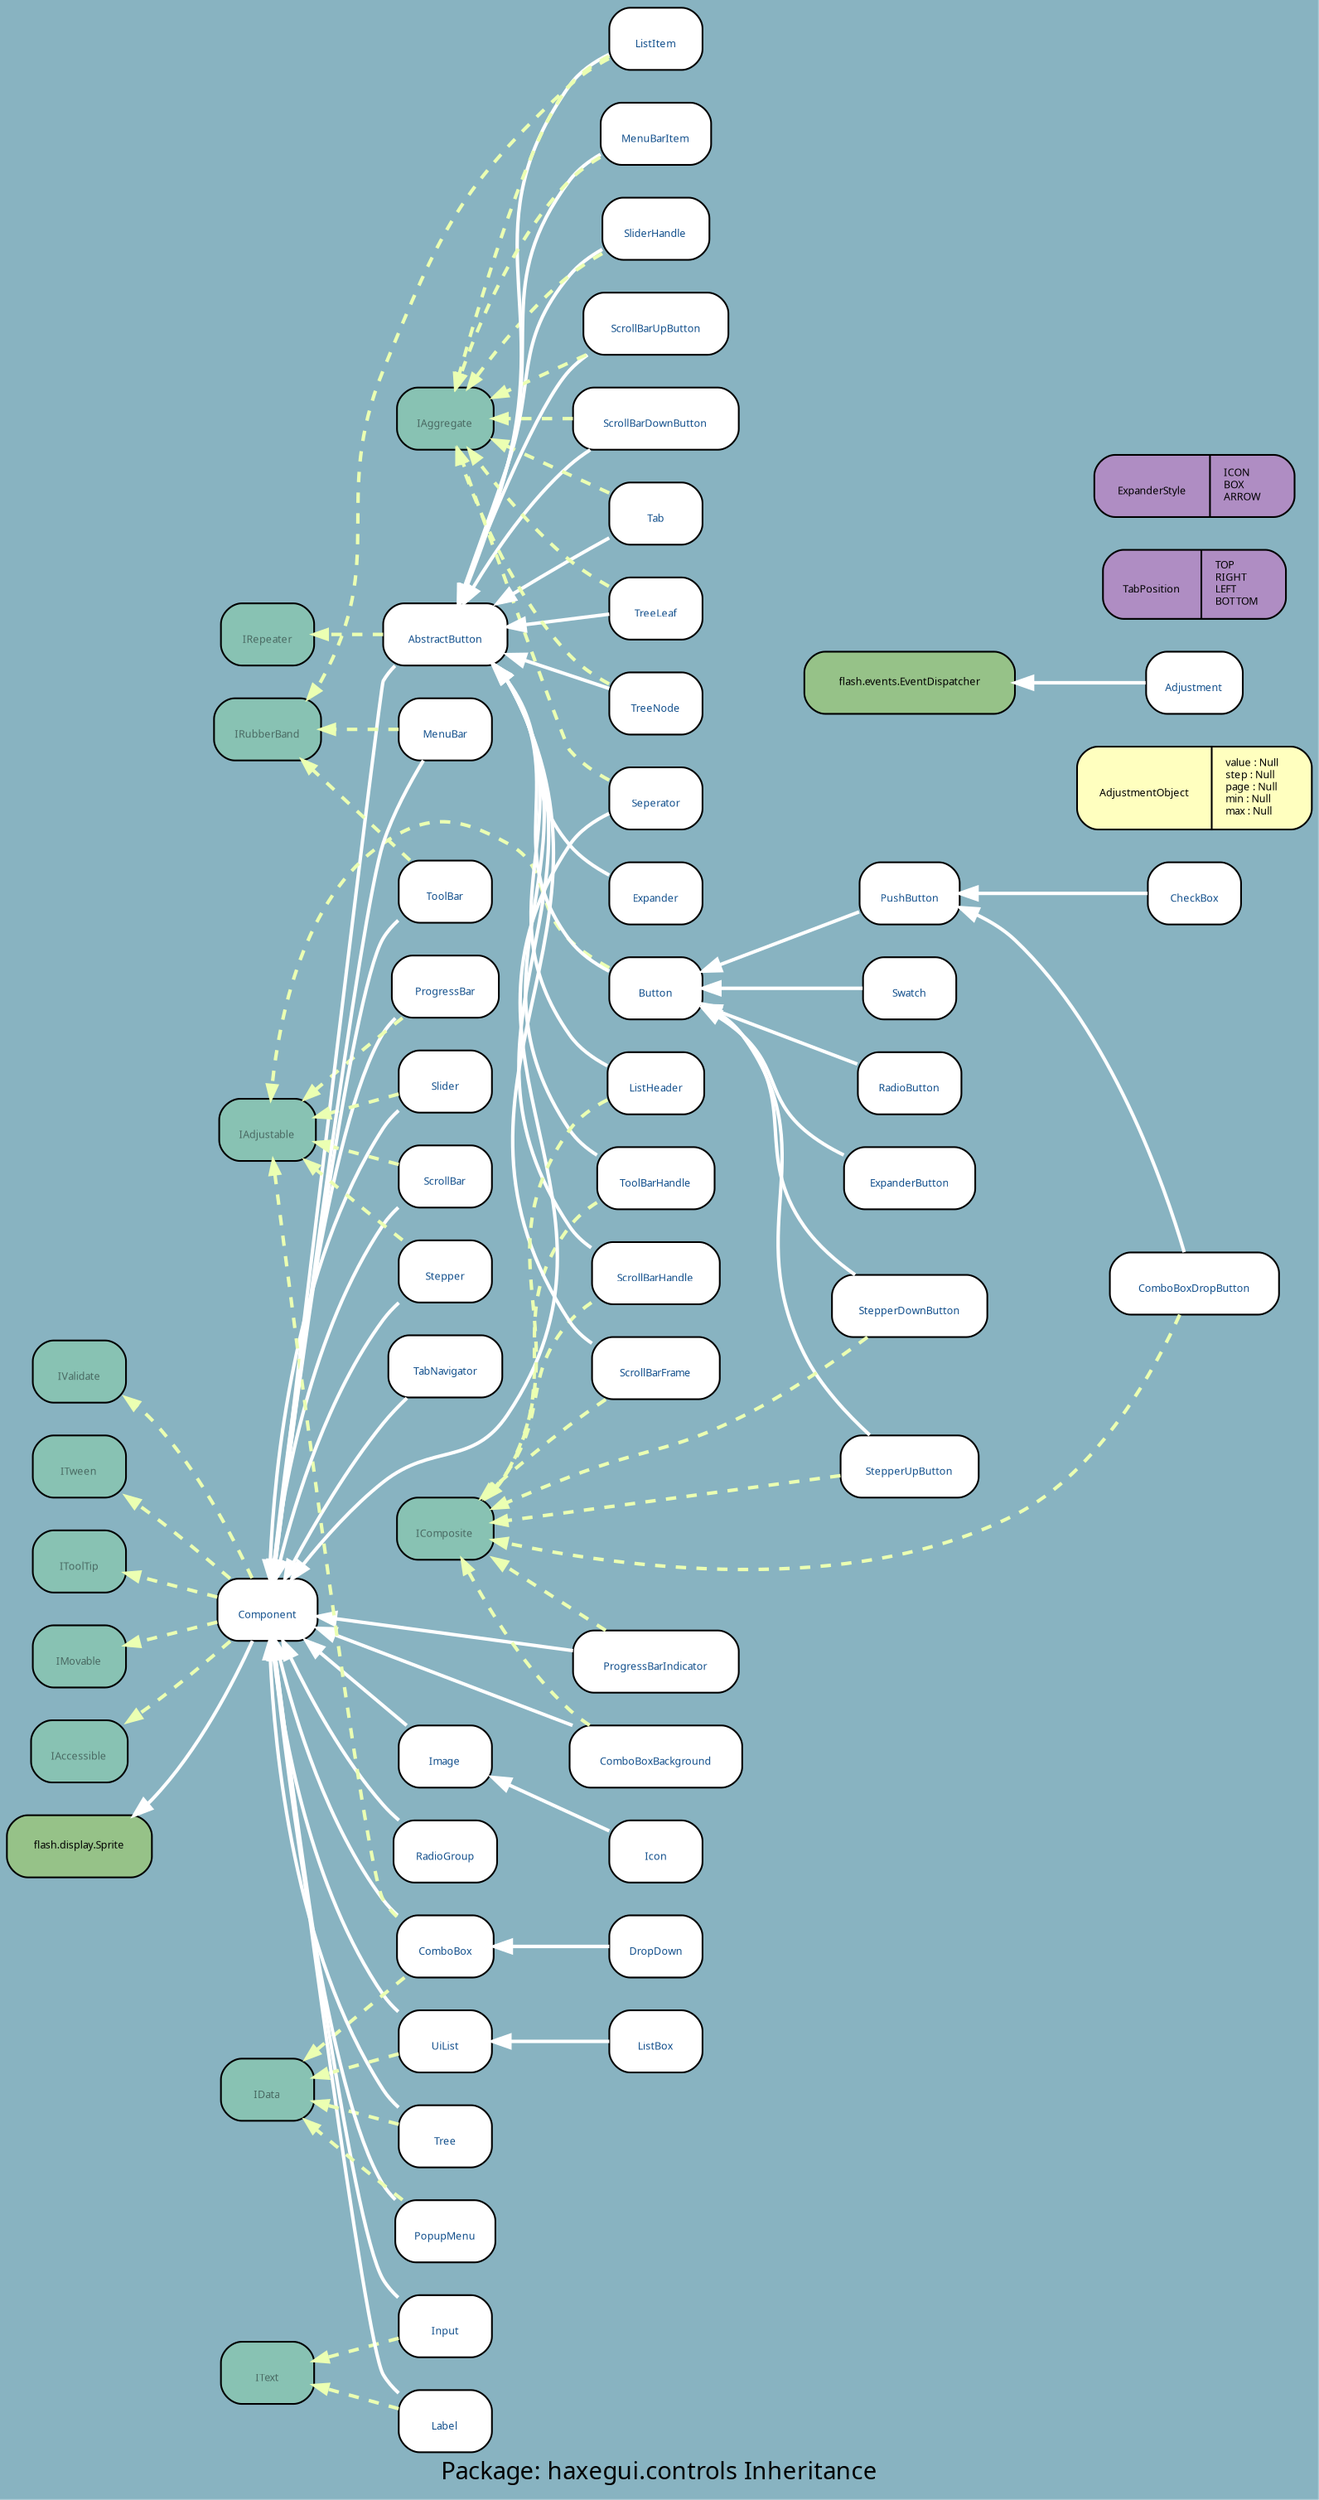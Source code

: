 digraph uml {
	graph [label="Package: haxegui.controls Inheritance", ratio=compress, rankdir=RL, smoothing=avg_dist, overlap=compress, packMode="graph", labelloc=c, fontname="DejaVu Sans Condenesed", fontsize=14, bgcolor="#88B3C1", fontcolor=black];
	node [label="\N", style="rounded,filled", fillcolor="#96c288", fontcolor="#104E8B", fontname="FFF Harmony", fontsize=6, shape=record, color=black];
	edge [fontname=Sans, fontsize=8, minlen="1.2", color=black, fontcolor=black];
	graph [lp="382,12",
		bb="0,0,764,1417"];
	"haxegui.controls.IValidate" [label="{\nIValidate}", fillcolor="#88c2b3", fontcolor="#496962", URL="../types/haxegui/controls/IValidate.html", tooltip="\nIValidate", portPos=w, pos="42,640", rects="15,622,69,658", width="0.75", height="0.50"];
	"haxegui.controls.ITween" [label="{\nITween}", fillcolor="#88c2b3", fontcolor="#496962", URL="../types/haxegui/controls/ITween.html", tooltip="\nITween", portPos=w, pos="42,586", rects="15,568,69,604", width="0.75", height="0.50"];
	"haxegui.controls.IToolTip" [label="{\nIToolTip}", fillcolor="#88c2b3", fontcolor="#496962", URL="../types/haxegui/controls/IToolTip.html", tooltip="\nIToolTip", portPos=w, pos="42,532", rects="15,514,69,550", width="0.75", height="0.50"];
	"haxegui.controls.IMovable" [label="{\nIMovable}", fillcolor="#88c2b3", fontcolor="#496962", URL="../types/haxegui/controls/IMovable.html", tooltip="\nIMovable", portPos=w, pos="42,478", rects="15,460,69,496", width="0.75", height="0.50"];
	"haxegui.controls.IAccessible" [label="{\nIAccessible}", fillcolor="#88c2b3", fontcolor="#496962", URL="../types/haxegui/controls/IAccessible.html", tooltip="\nIAccessible", portPos=w, pos="42,424", rects="14,406,70,442", width="0.78", height="0.50"];
	"haxegui.controls.Component" [label="{\nComponent}", fillcolor=white, URL="../types/haxegui/controls/Component.html", tooltip="\nComponent", portPos=w, pos="152,505", rects="123,487,181,523", width="0.81", height="0.50"];
	"flash.display.Sprite" [fontcolor=black, pos="42,370", rects="0,352,84,388", width="1.17", height="0.50"];
	"haxegui.controls.IComposite" [label="{\nIComposite}", fillcolor="#88c2b3", fontcolor="#496962", URL="../types/haxegui/controls/IComposite.html", tooltip="\nIComposite", portPos=w, pos="257,551", rects="229,533,285,569", width="0.78", height="0.50"];
	"haxegui.controls.ProgressBarIndicator" [label="{\nProgressBarIndicator}", fillcolor=white, URL="../types/haxegui/controls/ProgressBarIndicator.html", tooltip="\nProgressBarIndicator", portPos=w, pos="381,475", rects="333,457,429,493", width="1.33", height="0.50"];
	"haxegui.controls.IAdjustable" [label="{\nIAdjustable}", fillcolor="#88c2b3", fontcolor="#496962", URL="../types/haxegui/controls/IAdjustable.html", tooltip="\nIAdjustable", portPos=w, pos="152,778", rects="124,760,180,796", width="0.78", height="0.50"];
	"haxegui.controls.ProgressBar" [label="{\nProgressBar}", fillcolor=white, URL="../types/haxegui/controls/ProgressBar.html", tooltip="\nProgressBar", portPos=w, pos="257,859", rects="226,841,289,877", width="0.86", height="0.50"];
	"haxegui.controls.IRepeater" [label="{\nIRepeater}", fillcolor="#88c2b3", fontcolor="#496962", URL="../types/haxegui/controls/IRepeater.html", tooltip="\nIRepeater", portPos=w, pos="152,1059", rects="125,1041,179,1077", width="0.75", height="0.50"];
	"haxegui.controls.AbstractButton" [label="{\nAbstractButton}", fillcolor=white, URL="../types/haxegui/controls/AbstractButton.html", tooltip="\nAbstractButton", portPos=w, pos="257,1059", rects="221,1041,294,1077", width="1.00", height="0.50"];
	"haxegui.controls.IAggregate" [label="{\nIAggregate}", fillcolor="#88c2b3", fontcolor="#496962", URL="../types/haxegui/controls/IAggregate.html", tooltip="\nIAggregate", portPos=w, pos="257,1183", rects="229,1165,286,1201", width="0.78", height="0.50"];
	"haxegui.controls.SliderHandle" [label="{\nSliderHandle}", fillcolor=white, URL="../types/haxegui/controls/SliderHandle.html", tooltip="\nSliderHandle", portPos=w, pos="381,1291", rects="350,1273,412,1309", width="0.86", height="0.50"];
	"haxegui.controls.Slider" [label="{\nSlider}", fillcolor=white, URL="../types/haxegui/controls/Slider.html", tooltip="\nSlider", portPos=w, pos="257,805", rects="230,787,284,823", width="0.75", height="0.50"];
	"haxegui.controls.IText" [label="{\nIText}", fillcolor="#88c2b3", fontcolor="#496962", URL="../types/haxegui/controls/IText.html", tooltip="\nIText", portPos=w, pos="152,70", rects="125,52,179,88", width="0.75", height="0.50"];
	"haxegui.controls.IRubberBand" [label="{\nIRubberBand}", fillcolor="#88c2b3", fontcolor="#496962", URL="../types/haxegui/controls/IRubberBand.html", tooltip="\nIRubberBand", portPos=w, pos="152,1005", rects="121,987,184,1023", width="0.86", height="0.50"];
	"haxegui.controls.ToolBarHandle" [label="{\nToolBarHandle}", fillcolor=white, URL="../types/haxegui/controls/ToolBarHandle.html", tooltip="\nToolBarHandle", portPos=w, pos="381,751", rects="347,733,416,769", width="0.94", height="0.50"];
	"haxegui.controls.ToolBar" [label="{\nToolBar}", fillcolor=white, URL="../types/haxegui/controls/ToolBar.html", tooltip="\nToolBar", portPos=w, pos="257,913", rects="230,895,284,931", width="0.75", height="0.50"];
	"haxegui.controls.Input" [label="{\nInput}", fillcolor=white, URL="../types/haxegui/controls/Input.html", tooltip="\nInput", portPos=w, pos="257,97", rects="230,79,284,115", width="0.75", height="0.50"];
	"haxegui.controls.RadioGroup" [label="{\nRadioGroup}", fillcolor=white, URL="../types/haxegui/controls/RadioGroup.html", tooltip="\nRadioGroup", portPos=w, pos="257,367", rects="227,349,287,385", width="0.83", height="0.50"];
	"haxegui.controls.Button" [label="{\nButton}", fillcolor=white, URL="../types/haxegui/controls/Button.html", tooltip="\nButton", portPos=w, pos="381,859", rects="354,841,408,877", width="0.75", height="0.50"];
	"haxegui.controls.RadioButton" [label="{\nRadioButton}", fillcolor=white, URL="../types/haxegui/controls/RadioButton.html", tooltip="\nRadioButton", portPos=w, pos="530,805", rects="500,787,561,823", width="0.83", height="0.50"];
	"haxegui.controls.AdjustmentObject" [label="{\nAdjustmentObject|value : Null\lstep : Null\lpage : Null\lmin : Null\lmax : Null\l}", fillcolor="#ffffbf", fontcolor=black, pos="696,973", rects="628,949,710,997 710,949,764,997", width="1.89", height="0.67"];
	"haxegui.controls.Adjustment" [label="{\nAdjustment}", fillcolor=white, URL="../types/haxegui/controls/Adjustment.html", tooltip="\nAdjustment", portPos=w, pos="696,1033", rects="668,1015,725,1051", width="0.78", height="0.50"];
	"flash.events.EventDispatcher" [fontcolor=black, pos="530,1033", rects="469,1015,592,1051", width="1.69", height="0.50"];
	"haxegui.controls.ScrollBarUpButton" [label="{\nScrollBarUpButton}", fillcolor=white, URL="../types/haxegui/controls/ScrollBarUpButton.html", tooltip="\nScrollBarUpButton", portPos=w, pos="381,1237", rects="339,1219,424,1255", width="1.17", height="0.50"];
	"haxegui.controls.ScrollBarDownButton" [label="{\nScrollBarDownButton}", fillcolor=white, URL="../types/haxegui/controls/ScrollBarDownButton.html", tooltip="\nScrollBarDownButton", portPos=w, pos="381,1183", rects="333,1165,429,1201", width="1.33", height="0.50"];
	"haxegui.controls.ScrollBarHandle" [label="{\nScrollBarHandle}", fillcolor=white, URL="../types/haxegui/controls/ScrollBarHandle.html", tooltip="\nScrollBarHandle", portPos=w, pos="381,697", rects="344,679,419,715", width="1.03", height="0.50"];
	"haxegui.controls.ScrollBarFrame" [label="{\nScrollBarFrame}", fillcolor=white, URL="../types/haxegui/controls/ScrollBarFrame.html", tooltip="\nScrollBarFrame", portPos=w, pos="381,643", rects="344,625,419,661", width="1.03", height="0.50"];
	"haxegui.controls.ScrollBar" [label="{\nScrollBar}", fillcolor=white, URL="../types/haxegui/controls/ScrollBar.html", tooltip="\nScrollBar", portPos=w, pos="257,751", rects="230,733,284,769", width="0.75", height="0.50"];
	"haxegui.controls.Seperator" [label="{\nSeperator}", fillcolor=white, URL="../types/haxegui/controls/Seperator.html", tooltip="\nSeperator", portPos=w, pos="381,967", rects="354,949,408,985", width="0.75", height="0.50"];
	"haxegui.controls.Tab" [label="{\nTab}", fillcolor=white, URL="../types/haxegui/controls/Tab.html", tooltip="\nTab", portPos=w, pos="381,1129", rects="354,1111,408,1147", width="0.75", height="0.50"];
	"haxegui.controls.TabPosition" [label="{\nTabPosition|TOP\lRIGHT\lLEFT\lBOTTOM\l}", fillcolor="#af8dc3", fontcolor=black, pos="696,1089", rects="643,1069,701,1109 701,1069,749,1109", width="1.47", height="0.56"];
	"haxegui.controls.TabNavigator" [label="{\nTabNavigator}", fillcolor=white, URL="../types/haxegui/controls/TabNavigator.html", tooltip="\nTabNavigator", portPos=w, pos="257,643", rects="224,625,290,661", width="0.92", height="0.50"];
	"haxegui.controls.ExpanderStyle" [label="{\nExpanderStyle|ICON\lBOX\lARROW\l}", fillcolor="#af8dc3", fontcolor=black, pos="696,1145", rects="638,1127,709,1163 709,1127,754,1163", width="1.61", height="0.50"];
	"haxegui.controls.ExpanderButton" [label="{\nExpanderButton}", fillcolor=white, URL="../types/haxegui/controls/ExpanderButton.html", tooltip="\nExpanderButton", portPos=w, pos="530,751", rects="492,733,569,769", width="1.06", height="0.50"];
	"haxegui.controls.Expander" [label="{\nExpander}", fillcolor=white, URL="../types/haxegui/controls/Expander.html", tooltip="\nExpander", portPos=w, pos="381,913", rects="354,895,408,931", width="0.75", height="0.50"];
	"haxegui.controls.ListHeader" [label="{\nListHeader}", fillcolor=white, URL="../types/haxegui/controls/ListHeader.html", tooltip="\nListHeader", portPos=w, pos="381,805", rects="353,787,409,823", width="0.78", height="0.50"];
	"haxegui.controls.ListItem" [label="{\nListItem}", fillcolor=white, URL="../types/haxegui/controls/ListItem.html", tooltip="\nListItem", portPos=w, pos="381,1399", rects="354,1381,408,1417", width="0.75", height="0.50"];
	"haxegui.controls.IData" [label="{\nIData}", fillcolor="#88c2b3", fontcolor="#496962", URL="../types/haxegui/controls/IData.html", tooltip="\nIData", portPos=w, pos="152,232", rects="125,214,179,250", width="0.75", height="0.50"];
	"haxegui.controls.UiList" [label="{\nUiList}", fillcolor=white, URL="../types/haxegui/controls/UiList.html", tooltip="\nUiList", portPos=w, pos="257,259", rects="230,241,284,277", width="0.75", height="0.50"];
	"haxegui.controls.ListBox" [label="{\nListBox}", fillcolor=white, URL="../types/haxegui/controls/ListBox.html", tooltip="\nListBox", portPos=w, pos="381,259", rects="354,241,408,277", width="0.75", height="0.50"];
	"haxegui.controls.Image" [label="{\nImage}", fillcolor=white, URL="../types/haxegui/controls/Image.html", tooltip="\nImage", portPos=w, pos="257,421", rects="230,403,284,439", width="0.75", height="0.50"];
	"haxegui.controls.Icon" [label="{\nIcon}", fillcolor=white, URL="../types/haxegui/controls/Icon.html", tooltip="\nIcon", portPos=w, pos="381,367", rects="354,349,408,385", width="0.75", height="0.50"];
	"haxegui.controls.Label" [label="{\nLabel}", fillcolor=white, URL="../types/haxegui/controls/Label.html", tooltip="\nLabel", portPos=w, pos="257,43", rects="230,25,284,61", width="0.75", height="0.50"];
	"haxegui.controls.PushButton" [label="{\nPushButton}", fillcolor=white, URL="../types/haxegui/controls/PushButton.html", tooltip="\nPushButton", portPos=w, pos="530,913", rects="501,895,560,931", width="0.81", height="0.50"];
	"haxegui.controls.ComboBoxDropButton" [label="{\nComboBoxDropButton}", fillcolor=white, URL="../types/haxegui/controls/ComboBoxDropButton.html", tooltip="\nComboBoxDropButton", portPos=w, pos="696,690", rects="647,672,746,708", width="1.36", height="0.50"];
	"haxegui.controls.ComboBoxBackground" [label="{\nComboBoxBackground}", fillcolor=white, URL="../types/haxegui/controls/ComboBoxBackground.html", tooltip="\nComboBoxBackground", portPos=w, pos="381,421", rects="331,403,432,439", width="1.39", height="0.50"];
	"haxegui.controls.ComboBox" [label="{\nComboBox}", fillcolor=white, URL="../types/haxegui/controls/ComboBox.html", tooltip="\nComboBox", portPos=w, pos="257,313", rects="229,295,285,331", width="0.78", height="0.50"];
	"haxegui.controls.DropDown" [label="{\nDropDown}", fillcolor=white, URL="../types/haxegui/controls/DropDown.html", tooltip="\nDropDown", portPos=w, pos="381,313", rects="354,295,408,331", width="0.75", height="0.50"];
	"haxegui.controls.StepperUpButton" [label="{\nStepperUpButton}", fillcolor=white, URL="../types/haxegui/controls/StepperUpButton.html", tooltip="\nStepperUpButton", portPos=w, pos="530,586", rects="490,568,571,604", width="1.11", height="0.50"];
	"haxegui.controls.StepperDownButton" [label="{\nStepperDownButton}", fillcolor=white, URL="../types/haxegui/controls/StepperDownButton.html", tooltip="\nStepperDownButton", portPos=w, pos="530,678", rects="485,660,576,696", width="1.25", height="0.50"];
	"haxegui.controls.Stepper" [label="{\nStepper}", fillcolor=white, URL="../types/haxegui/controls/Stepper.html", tooltip="\nStepper", portPos=w, pos="257,697", rects="230,679,284,715", width="0.75", height="0.50"];
	"haxegui.controls.Swatch" [label="{\nSwatch}", fillcolor=white, URL="../types/haxegui/controls/Swatch.html", tooltip="\nSwatch", portPos=w, pos="530,859", rects="503,841,557,877", width="0.75", height="0.50"];
	"haxegui.controls.TreeLeaf" [label="{\nTreeLeaf}", fillcolor=white, URL="../types/haxegui/controls/TreeLeaf.html", tooltip="\nTreeLeaf", portPos=w, pos="381,1075", rects="354,1057,408,1093", width="0.75", height="0.50"];
	"haxegui.controls.TreeNode" [label="{\nTreeNode}", fillcolor=white, URL="../types/haxegui/controls/TreeNode.html", tooltip="\nTreeNode", portPos=w, pos="381,1021", rects="354,1003,408,1039", width="0.75", height="0.50"];
	"haxegui.controls.Tree" [label="{\nTree}", fillcolor=white, URL="../types/haxegui/controls/Tree.html", tooltip="\nTree", portPos=w, pos="257,205", rects="230,187,284,223", width="0.75", height="0.50"];
	"haxegui.controls.MenuBarItem" [label="{\nMenuBarItem}", fillcolor=white, URL="../types/haxegui/controls/MenuBarItem.html", tooltip="\nMenuBarItem", portPos=w, pos="381,1345", rects="349,1327,413,1363", width="0.89", height="0.50"];
	"haxegui.controls.MenuBar" [label="{\nMenuBar}", fillcolor=white, URL="../types/haxegui/controls/MenuBar.html", tooltip="\nMenuBar", portPos=w, pos="257,1005", rects="230,987,284,1023", width="0.75", height="0.50"];
	"haxegui.controls.CheckBox" [label="{\nCheckBox}", fillcolor=white, URL="../types/haxegui/controls/CheckBox.html", tooltip="\nCheckBox", portPos=w, pos="696,913", rects="669,895,723,931", width="0.75", height="0.50"];
	"haxegui.controls.PopupMenu" [label="{\nPopupMenu}", fillcolor=white, URL="../types/haxegui/controls/PopupMenu.html", tooltip="\nPopupMenu", portPos=w, pos="257,151", rects="228,133,287,169", width="0.81", height="0.50"];
	"haxegui.controls.Component" -> "flash.display.Sprite" [color=white, style=bold, arrowhead=normal, arrowsize="1.0", pos="e,73,388 143,487 132,464 110,425 84,397 83,396 82,395 81,394"];
	"haxegui.controls.Component" -> "haxegui.controls.IValidate" [color="#ebffb2", style="dashed, bold", arrowhead=normal, arrowsize="0.75", pos="e,69,625 144,523 132,546 110,586 84,613 82,615 79,618 75,620"];
	"haxegui.controls.Component" -> "haxegui.controls.ITween" [color="#ebffb2", style="dashed, bold", arrowhead=normal, arrowsize="0.75", pos="e,69,569 130,523 117,534 100,548 84,559 81,561 78,563 76,565"];
	"haxegui.controls.Component" -> "haxegui.controls.IToolTip" [color="#ebffb2", style="dashed, bold", arrowhead=normal, arrowsize="0.75", pos="e,69,525 123,512 108,515 92,520 76,523"];
	"haxegui.controls.Component" -> "haxegui.controls.IMovable" [color="#ebffb2", style="dashed, bold", arrowhead=normal, arrowsize="0.75", pos="e,69,485 123,498 108,495 92,490 76,487"];
	"haxegui.controls.Component" -> "haxegui.controls.IAccessible" [color="#ebffb2", style="dashed, bold", arrowhead=normal, arrowsize="0.75", pos="e,70,442 130,487 117,476 100,463 84,451 81,449 79,448 77,446"];
	"haxegui.controls.ProgressBarIndicator" -> "haxegui.controls.Component" [color=white, style=bold, arrowhead=normal, arrowsize="1.0", pos="e,181,501 333,481 291,487 230,495 191,500"];
	"haxegui.controls.ProgressBarIndicator" -> "haxegui.controls.IComposite" [color="#ebffb2", style="dashed, bold", arrowhead=normal, arrowsize="0.75", pos="e,285,533 352,493 334,504 311,518 292,529"];
	"haxegui.controls.ProgressBar" -> "haxegui.controls.Component" [color=white, style=bold, arrowhead=normal, arrowsize="1.0", pos="e,154,523 227,841 225,838 222,835 220,832 188,782 164,603 155,533"];
	"haxegui.controls.ProgressBar" -> "haxegui.controls.IAdjustable" [color="#ebffb2", style="dashed, bold", arrowhead=normal, arrowsize="0.75", pos="e,175,796 232,841 228,838 224,835 220,832 207,822 193,811 181,801"];
	"haxegui.controls.AbstractButton" -> "haxegui.controls.Component" [color=white, style=bold, arrowhead=normal, arrowsize="1.0", pos="e,154,523 227,1041 224,1038 222,1035 220,1032 187,977 192,813 184,751 173,671 161,579 155,533"];
	"haxegui.controls.AbstractButton" -> "haxegui.controls.IRepeater" [color="#ebffb2", style="dashed, bold", arrowhead=normal, arrowsize="0.75", pos="e,179,1059 221,1059 210,1059 198,1059 187,1059"];
	"haxegui.controls.SliderHandle" -> "haxegui.controls.AbstractButton" [color=white, style=bold, arrowhead=normal, arrowsize="1.0", pos="e,264,1077 350,1279 343,1275 335,1270 330,1264 297,1225 311,1203 294,1156 285,1132 276,1105 268,1086"];
	"haxegui.controls.SliderHandle" -> "haxegui.controls.IAggregate" [color="#ebffb2", style="dashed, bold", arrowhead=normal, arrowsize="0.75", pos="e,270,1201 350,1276 343,1273 336,1269 330,1264 309,1247 288,1225 275,1207"];
	"haxegui.controls.Slider" -> "haxegui.controls.Component" [color=white, style=bold, arrowhead=normal, arrowsize="1.0", pos="e,155,523 230,788 226,785 223,782 220,778 193,737 167,595 157,533"];
	"haxegui.controls.Slider" -> "haxegui.controls.IAdjustable" [color="#ebffb2", style="dashed, bold", arrowhead=normal, arrowsize="0.75", pos="e,180,785 230,798 217,795 202,790 187,787"];
	"haxegui.controls.ToolBarHandle" -> "haxegui.controls.AbstractButton" [color=white, style=bold, arrowhead=normal, arrowsize="1.0", pos="e,287,1041 347,763 340,767 334,772 330,778 264,871 352,934 294,1032 294,1032 293,1033 293,1033"];
	"haxegui.controls.ToolBarHandle" -> "haxegui.controls.IComposite" [color="#ebffb2", style="dashed, bold", arrowhead=normal, arrowsize="0.75", pos="e,282,569 347,738 340,734 334,730 330,724 289,673 328,638 294,583 292,580 290,577 288,575"];
	"haxegui.controls.ToolBar" -> "haxegui.controls.Component" [color=white, style=bold, arrowhead=normal, arrowsize="1.0", pos="e,154,523 230,897 226,894 222,890 220,886 201,855 167,616 155,533"];
	"haxegui.controls.ToolBar" -> "haxegui.controls.IRubberBand" [color="#ebffb2", style="dashed, bold", arrowhead=normal, arrowsize="0.75", pos="e,173,987 236,931 220,945 196,966 179,982"];
	"haxegui.controls.Input" -> "haxegui.controls.Component" [color=white, style=bold, arrowhead=normal, arrowsize="1.0", pos="e,154,487 230,113 226,116 222,120 220,124 201,155 167,394 155,477"];
	"haxegui.controls.Input" -> "haxegui.controls.IText" [color="#ebffb2", style="dashed, bold", arrowhead=normal, arrowsize="0.75", pos="e,179,77 230,90 216,87 201,82 186,79"];
	"haxegui.controls.RadioGroup" -> "haxegui.controls.Component" [color=white, style=bold, arrowhead=normal, arrowsize="1.0", pos="e,160,487 230,385 226,388 223,391 220,394 196,419 176,454 164,478"];
	"haxegui.controls.Button" -> "haxegui.controls.AbstractButton" [color=white, style=bold, arrowhead=normal, arrowsize="1.0", pos="e,286,1041 354,868 345,872 336,878 330,886 288,938 331,976 294,1032 294,1032 293,1033 293,1033"];
	"haxegui.controls.Button" -> "haxegui.controls.IAdjustable" [color="#ebffb2", style="dashed, bold", arrowhead=normal, arrowsize="0.75", pos="e,153,796 354,870 346,874 337,879 330,886 308,905 319,926 294,940 265,955 247,958 220,940 173,909 159,841 154,803"];
	"haxegui.controls.RadioButton" -> "haxegui.controls.Button" [color=white, style=bold, arrowhead=normal, arrowsize="1.0", pos="e,408,849 500,816 476,825 443,837 418,846"];
	"haxegui.controls.Adjustment" -> "flash.events.EventDispatcher" [color=white, style=bold, arrowhead=normal, arrowsize="1.0", pos="e,592,1033 668,1033 650,1033 625,1033 602,1033"];
	"haxegui.controls.ScrollBarUpButton" -> "haxegui.controls.AbstractButton" [color=white, style=bold, arrowhead=normal, arrowsize="1.0", pos="e,264,1077 341,1219 337,1216 333,1213 330,1210 312,1191 283,1125 268,1087"];
	"haxegui.controls.ScrollBarUpButton" -> "haxegui.controls.IAggregate" [color="#ebffb2", style="dashed, bold", arrowhead=normal, arrowsize="0.75", pos="e,286,1196 339,1219 324,1212 308,1205 293,1199"];
	"haxegui.controls.ScrollBarDownButton" -> "haxegui.controls.AbstractButton" [color=white, style=bold, arrowhead=normal, arrowsize="1.0", pos="e,267,1077 343,1165 338,1162 334,1159 330,1156 306,1135 286,1107 272,1086"];
	"haxegui.controls.ScrollBarDownButton" -> "haxegui.controls.IAggregate" [color="#ebffb2", style="dashed, bold", arrowhead=normal, arrowsize="0.75", pos="e,286,1183 333,1183 320,1183 306,1183 294,1183"];
	"haxegui.controls.ScrollBarHandle" -> "haxegui.controls.AbstractButton" [color=white, style=bold, arrowhead=normal, arrowsize="1.0", pos="e,287,1041 344,711 338,714 334,719 330,724 252,837 363,912 294,1032 294,1032 293,1033 293,1033"];
	"haxegui.controls.ScrollBarHandle" -> "haxegui.controls.IComposite" [color="#ebffb2", style="dashed, bold", arrowhead=normal, arrowsize="0.75", pos="e,281,569 344,681 339,678 334,674 330,670 301,639 318,617 294,583 292,580 289,577 287,574"];
	"haxegui.controls.ScrollBarFrame" -> "haxegui.controls.AbstractButton" [color=white, style=bold, arrowhead=normal, arrowsize="1.0", pos="e,287,1041 344,657 338,660 334,665 330,670 239,804 374,891 294,1032 294,1032 293,1033 293,1033"];
	"haxegui.controls.ScrollBarFrame" -> "haxegui.controls.IComposite" [color="#ebffb2", style="dashed, bold", arrowhead=normal, arrowsize="0.75", pos="e,277,569 350,625 343,620 336,616 330,611 314,600 296,586 283,574"];
	"haxegui.controls.ScrollBar" -> "haxegui.controls.Component" [color=white, style=bold, arrowhead=normal, arrowsize="1.0", pos="e,154,523 230,734 226,731 223,728 220,724 177,664 160,577 155,533"];
	"haxegui.controls.ScrollBar" -> "haxegui.controls.IAdjustable" [color="#ebffb2", style="dashed, bold", arrowhead=normal, arrowsize="0.75", pos="e,180,771 230,758 217,761 202,766 187,769"];
	"haxegui.controls.Seperator" -> "haxegui.controls.Component" [color=white, style=bold, arrowhead=normal, arrowsize="1.0", pos="e,165,523 354,959 345,954 336,948 330,940 248,820 376,735 294,616 273,586 249,601 220,578 201,564 184,546 172,531"];
	"haxegui.controls.Seperator" -> "haxegui.controls.IAggregate" [color="#ebffb2", style="dashed, bold", arrowhead=normal, arrowsize="0.75", pos="e,264,1165 354,977 345,981 336,986 330,994 328,996 286,1107 267,1158"];
	"haxegui.controls.Tab" -> "haxegui.controls.AbstractButton" [color=white, style=bold, arrowhead=normal, arrowsize="1.0", pos="e,287,1077 354,1115 346,1111 338,1106 330,1102 319,1096 307,1089 296,1082"];
	"haxegui.controls.Tab" -> "haxegui.controls.IAggregate" [color="#ebffb2", style="dashed, bold", arrowhead=normal, arrowsize="0.75", pos="e,286,1170 354,1141 336,1149 313,1159 293,1167"];
	"haxegui.controls.TabNavigator" -> "haxegui.controls.Component" [color=white, style=bold, arrowhead=normal, arrowsize="1.0", pos="e,161,523 234,625 229,621 224,616 220,611 198,586 179,554 166,532"];
	"haxegui.controls.ExpanderButton" -> "haxegui.controls.Button" [color=white, style=bold, arrowhead=normal, arrowsize="1.0", pos="e,408,847 492,763 484,767 475,772 468,778 445,796 453,812 432,832 428,836 422,839 417,842"];
	"haxegui.controls.Expander" -> "haxegui.controls.AbstractButton" [color=white, style=bold, arrowhead=normal, arrowsize="1.0", pos="e,285,1041 354,923 345,927 336,932 330,940 300,972 320,997 294,1032 293,1033 293,1033 292,1034"];
	"haxegui.controls.ListHeader" -> "haxegui.controls.AbstractButton" [color=white, style=bold, arrowhead=normal, arrowsize="1.0", pos="e,287,1041 353,814 344,818 336,824 330,832 276,904 341,955 294,1032 294,1032 293,1033 293,1033"];
	"haxegui.controls.ListHeader" -> "haxegui.controls.IComposite" [color="#ebffb2", style="dashed, bold", arrowhead=normal, arrowsize="0.75", pos="e,282,569 353,795 344,791 336,786 330,778 277,706 337,659 294,583 292,580 290,577 288,574"];
	"haxegui.controls.ListItem" -> "haxegui.controls.AbstractButton" [color=white, style=bold, arrowhead=normal, arrowsize="1.0", pos="e,265,1077 354,1390 345,1386 336,1380 330,1372 273,1293 319,1249 294,1156 287,1132 277,1105 269,1086"];
	"haxegui.controls.ListItem" -> "haxegui.controls.IAggregate" [color="#ebffb2", style="dashed, bold", arrowhead=normal, arrowsize="0.75", pos="e,262,1201 354,1389 345,1385 336,1379 330,1372 307,1346 278,1254 264,1208"];
	"haxegui.controls.ListItem" -> "haxegui.controls.IRubberBand" [color="#ebffb2", style="dashed, bold", arrowhead=normal, arrowsize="0.75", pos="e,177,1023 354,1388 346,1384 337,1378 330,1372 265,1313 253,1290 220,1210 188,1135 225,1101 184,1032 183,1031 183,1030 182,1029"];
	"haxegui.controls.UiList" -> "haxegui.controls.Component" [color=white, style=bold, arrowhead=normal, arrowsize="1.0", pos="e,154,487 230,276 226,279 223,282 220,286 177,346 160,433 155,477"];
	"haxegui.controls.UiList" -> "haxegui.controls.IData" [color="#ebffb2", style="dashed, bold", arrowhead=normal, arrowsize="0.75", pos="e,179,239 230,252 216,249 201,244 186,241"];
	"haxegui.controls.ListBox" -> "haxegui.controls.UiList" [color=white, style=bold, arrowhead=normal, arrowsize="1.0", pos="e,284,259 354,259 336,259 313,259 294,259"];
	"haxegui.controls.Image" -> "haxegui.controls.Component" [color=white, style=bold, arrowhead=normal, arrowsize="1.0", pos="e,175,487 234,439 219,451 200,467 183,481"];
	"haxegui.controls.Icon" -> "haxegui.controls.Image" [color=white, style=bold, arrowhead=normal, arrowsize="1.0", pos="e,284,409 354,379 336,387 313,397 293,405"];
	"haxegui.controls.Label" -> "haxegui.controls.Component" [color=white, style=bold, arrowhead=normal, arrowsize="1.0", pos="e,154,487 230,59 226,62 222,66 220,70 209,87 168,383 155,477"];
	"haxegui.controls.Label" -> "haxegui.controls.IText" [color="#ebffb2", style="dashed, bold", arrowhead=normal, arrowsize="0.75", pos="e,179,63 230,50 216,53 201,58 186,61"];
	"haxegui.controls.PushButton" -> "haxegui.controls.Button" [color=white, style=bold, arrowhead=normal, arrowsize="1.0", pos="e,408,869 501,902 477,894 443,881 418,872"];
	"haxegui.controls.ComboBoxDropButton" -> "haxegui.controls.PushButton" [color=white, style=bold, arrowhead=normal, arrowsize="1.0", pos="e,560,904 691,708 679,746 647,834 592,886 586,892 578,896 569,900"];
	"haxegui.controls.ComboBoxDropButton" -> "haxegui.controls.IComposite" [color="#ebffb2", style="dashed, bold", arrowhead=normal, arrowsize="0.75", pos="e,285,544 688,672 673,642 640,584 592,559 493,510 356,529 292,542"];
	"haxegui.controls.ComboBoxBackground" -> "haxegui.controls.Component" [color=white, style=bold, arrowhead=normal, arrowsize="1.0", pos="e,181,494 332,439 290,455 230,477 191,491"];
	"haxegui.controls.ComboBoxBackground" -> "haxegui.controls.IComposite" [color="#ebffb2", style="dashed, bold", arrowhead=normal, arrowsize="0.75", pos="e,266,533 343,439 338,442 334,445 330,448 304,471 282,504 270,526"];
	"haxegui.controls.ComboBox" -> "haxegui.controls.Component" [color=white, style=bold, arrowhead=normal, arrowsize="1.0", pos="e,156,487 229,331 226,333 223,337 220,340 187,383 168,442 159,477"];
	"haxegui.controls.ComboBox" -> "haxegui.controls.IAdjustable" [color="#ebffb2", style="dashed, bold", arrowhead=normal, arrowsize="0.75", pos="e,154,760 229,330 225,333 222,336 220,340 209,358 167,661 155,753"];
	"haxegui.controls.ComboBox" -> "haxegui.controls.IData" [color="#ebffb2", style="dashed, bold", arrowhead=normal, arrowsize="0.75", pos="e,174,250 231,295 228,292 224,289 220,286 206,276 192,265 180,255"];
	"haxegui.controls.DropDown" -> "haxegui.controls.ComboBox" [color=white, style=bold, arrowhead=normal, arrowsize="1.0", pos="e,285,313 354,313 336,313 314,313 295,313"];
	"haxegui.controls.StepperUpButton" -> "haxegui.controls.Button" [color=white, style=bold, arrowhead=normal, arrowsize="1.0", pos="e,408,850 507,604 494,616 477,633 468,651 430,723 480,766 432,832 428,837 423,842 417,845"];
	"haxegui.controls.StepperUpButton" -> "haxegui.controls.IComposite" [color="#ebffb2", style="dashed, bold", arrowhead=normal, arrowsize="0.75", pos="e,285,555 490,581 437,574 344,562 293,556"];
	"haxegui.controls.StepperDownButton" -> "haxegui.controls.Button" [color=white, style=bold, arrowhead=normal, arrowsize="1.0", pos="e,408,849 498,696 487,703 476,713 468,724 438,764 464,793 432,832 428,837 423,841 417,844"];
	"haxegui.controls.StepperDownButton" -> "haxegui.controls.IComposite" [color="#ebffb2", style="dashed, bold", arrowhead=normal, arrowsize="0.75", pos="e,285,564 505,660 486,646 458,628 432,616 388,596 374,599 330,582 317,578 304,572 292,567"];
	"haxegui.controls.Stepper" -> "haxegui.controls.Component" [color=white, style=bold, arrowhead=normal, arrowsize="1.0", pos="e,156,523 230,680 226,677 223,674 220,670 187,628 168,568 159,533"];
	"haxegui.controls.Stepper" -> "haxegui.controls.IAdjustable" [color="#ebffb2", style="dashed, bold", arrowhead=normal, arrowsize="0.75", pos="e,174,760 231,715 228,718 224,721 220,724 206,734 192,745 180,755"];
	"haxegui.controls.Swatch" -> "haxegui.controls.Button" [color=white, style=bold, arrowhead=normal, arrowsize="1.0", pos="e,408,859 503,859 479,859 444,859 418,859"];
	"haxegui.controls.TreeLeaf" -> "haxegui.controls.AbstractButton" [color=white, style=bold, arrowhead=normal, arrowsize="1.0", pos="e,294,1064 354,1071 339,1069 321,1067 304,1065"];
	"haxegui.controls.TreeLeaf" -> "haxegui.controls.IAggregate" [color="#ebffb2", style="dashed, bold", arrowhead=normal, arrowsize="0.75", pos="e,270,1165 354,1087 346,1091 337,1096 330,1102 309,1118 288,1141 275,1159"];
	"haxegui.controls.TreeNode" -> "haxegui.controls.AbstractButton" [color=white, style=bold, arrowhead=normal, arrowsize="1.0", pos="e,294,1048 354,1029 339,1034 321,1040 304,1045"];
	"haxegui.controls.TreeNode" -> "haxegui.controls.IAggregate" [color="#ebffb2", style="dashed, bold", arrowhead=normal, arrowsize="0.75", pos="e,263,1165 354,1031 345,1035 337,1041 330,1048 298,1079 277,1128 266,1158"];
	"haxegui.controls.Tree" -> "haxegui.controls.Component" [color=white, style=bold, arrowhead=normal, arrowsize="1.0", pos="e,155,487 230,222 226,225 223,228 220,232 193,273 167,415 157,477"];
	"haxegui.controls.Tree" -> "haxegui.controls.IData" [color="#ebffb2", style="dashed, bold", arrowhead=normal, arrowsize="0.75", pos="e,179,225 230,212 216,215 201,220 186,223"];
	"haxegui.controls.MenuBarItem" -> "haxegui.controls.AbstractButton" [color=white, style=bold, arrowhead=normal, arrowsize="1.0", pos="e,265,1077 349,1333 342,1329 335,1324 330,1318 285,1259 315,1226 294,1156 286,1132 276,1105 269,1086"];
	"haxegui.controls.MenuBarItem" -> "haxegui.controls.IAggregate" [color="#ebffb2", style="dashed, bold", arrowhead=normal, arrowsize="0.75", pos="e,263,1201 349,1332 342,1328 335,1323 330,1318 298,1286 277,1238 266,1208"];
	"haxegui.controls.MenuBar" -> "haxegui.controls.Component" [color=white, style=bold, arrowhead=normal, arrowsize="1.0", pos="e,154,523 244,987 236,974 225,957 220,940 206,901 168,623 155,533"];
	"haxegui.controls.MenuBar" -> "haxegui.controls.IRubberBand" [color="#ebffb2", style="dashed, bold", arrowhead=normal, arrowsize="0.75", pos="e,184,1005 230,1005 218,1005 204,1005 192,1005"];
	"haxegui.controls.CheckBox" -> "haxegui.controls.PushButton" [color=white, style=bold, arrowhead=normal, arrowsize="1.0", pos="e,560,913 669,913 642,913 601,913 570,913"];
	"haxegui.controls.PopupMenu" -> "haxegui.controls.Component" [color=white, style=bold, arrowhead=normal, arrowsize="1.0", pos="e,154,487 228,169 225,172 222,175 220,178 188,228 164,407 155,477"];
	"haxegui.controls.PopupMenu" -> "haxegui.controls.IData" [color="#ebffb2", style="dashed, bold", arrowhead=normal, arrowsize="0.75", pos="e,175,214 232,169 228,172 224,175 220,178 207,188 193,199 181,209"];
}
